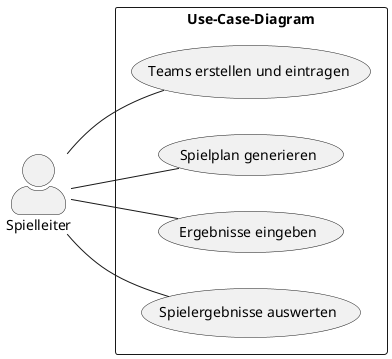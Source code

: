 @startuml
left to right direction
skinparam actorStyle awesome
actor Spielleiter as s

rectangle Use-Case-Diagram as ablauf {
  usecase "Teams erstellen und eintragen" as teameingabe
  usecase "Spielplan generieren" as spielplangenerierung
  usecase "Ergebnisse eingeben" as ergebnisseeintragen
  usecase "Spielergebnisse auswerten" as ergebnisseauswerten
}

s -- teameingabe
s -- spielplangenerierung
s -- ergebnisseeintragen
s -- ergebnisseauswerten

@enduml
